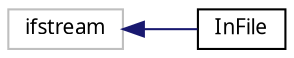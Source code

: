 digraph "Grafische Darstellung der Klassenhierarchie"
{
  edge [fontname="Sans",fontsize="10",labelfontname="Sans",labelfontsize="10"];
  node [fontname="Sans",fontsize="10",shape=record];
  rankdir="LR";
  Node296 [label="ifstream",height=0.2,width=0.4,color="grey75", fillcolor="white", style="filled"];
  Node296 -> Node0 [dir="back",color="midnightblue",fontsize="10",style="solid",fontname="Sans"];
  Node0 [label="InFile",height=0.2,width=0.4,color="black", fillcolor="white", style="filled",URL="$dc/ddd/classInFile.html"];
}
